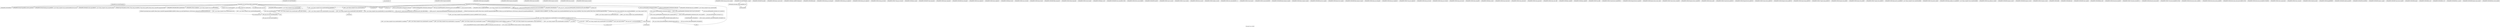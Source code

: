 digraph "Call graph: fix_nvt_sllod.ll" {
	label="Call graph: fix_nvt_sllod.ll";

	Node0x560a35549b80 [shape=record,label="{_ZN9LAMMPS_NS11FixNVTSllodC2EPNS_6LAMMPSEiPPc}"];
	Node0x560a35549b80 -> Node0x560a35514ae0;
	Node0x560a35549b80 -> Node0x560a3553fb80;
	Node0x560a35549b80 -> Node0x560a354e9be0;
	Node0x560a35549b80 -> Node0x560a354e5f80;
	Node0x560a35549b80 -> Node0x560a35580380;
	Node0x560a35549b80 -> Node0x560a354e9990;
	Node0x560a35549b80 -> Node0x560a3556caa0;
	Node0x560a35549b80 -> Node0x560a354e9b40;
	Node0x560a35549b80 -> Node0x560a354e6010;
	Node0x560a35549b80 -> Node0x560a35574920;
	Node0x560a35549b80 -> Node0x560a3554e300;
	Node0x560a35549b80 -> Node0x560a3554e5a0;
	Node0x560a35549b80 -> Node0x560a3550ac30;
	Node0x560a35549b80 -> Node0x560a354fac50;
	Node0x560a35549b80 -> Node0x560a354e6e80;
	Node0x560a35549b80 -> Node0x560a354e6c40;
	Node0x560a35549b80 -> Node0x560a354e6fb0;
	Node0x560a35549b80 -> Node0x560a354e7410;
	Node0x560a354e6010 [shape=record,label="{_ZN3fmt6v9_lmp7vformatB5cxx11ENS0_17basic_string_viewIcEENS0_17basic_format_argsINS0_20basic_format_contextINS0_8appenderEcEEEE}"];
	Node0x560a35514ae0 [shape=record,label="{_ZN9LAMMPS_NS5FixNHC2EPNS_6LAMMPSEiPPc}"];
	Node0x560a354e9990 [shape=record,label="{_ZN9LAMMPS_NS5Error3allERKNSt7__cxx1112basic_stringIcSt11char_traitsIcESaIcEEEiS8_}"];
	Node0x560a3553fb80 [shape=record,label="{_ZNSaIcEC1Ev}"];
	Node0x560a354e9be0 [shape=record,label="{_ZNSt7__cxx1112basic_stringIcSt11char_traitsIcESaIcEEC2IS3_EEPKcRKS3_}"];
	Node0x560a354e9be0 -> Node0x560a354e4ab0;
	Node0x560a354e9be0 -> Node0x560a354e7f40;
	Node0x560a354e9be0 -> Node0x560a3550ac30;
	Node0x560a354e9be0 -> Node0x560a35536260;
	Node0x560a354e9be0 -> Node0x560a35539040;
	Node0x560a355115a0 [shape=record,label="{_ZNSt6vectorIPN9LAMMPS_NS3FixESaIS2_EE3endEv}"];
	Node0x560a355115a0 -> Node0x560a35518520;
	Node0x560a355125a0 [shape=record,label="{_ZN9__gnu_cxxneIPPN9LAMMPS_NS3FixESt6vectorIS3_SaIS3_EEEEbRKNS_17__normal_iteratorIT_T0_EESD_}"];
	Node0x560a355125a0 -> Node0x560a3551a7b0;
	Node0x560a355141d0 [shape=record,label="{_ZNK9__gnu_cxx17__normal_iteratorIPPN9LAMMPS_NS3FixESt6vectorIS3_SaIS3_EEEdeEv}"];
	Node0x560a35512b40 [shape=record,label="{__gxx_personality_v0}"];
	Node0x560a35580380 [shape=record,label="{_ZNSt7__cxx1112basic_stringIcSt11char_traitsIcESaIcEED1Ev}"];
	Node0x560a3556caa0 [shape=record,label="{_ZNSaIcED1Ev}"];
	Node0x560a354e7410 [shape=record,label="{strcmp}"];
	Node0x560a354e6fb0 [shape=record,label="{_ZN9LAMMPS_NS5utils16missing_cmd_argsERKNSt7__cxx1112basic_stringIcSt11char_traitsIcESaIcEEEiS8_PNS_5ErrorE}"];
	Node0x560a354e6c40 [shape=record,label="{_ZN9LAMMPS_NS5utils7logicalEPKciS2_bPNS_6LAMMPSE}"];
	Node0x560a354fac50 [shape=record,label="{_ZN9LAMMPS_NS5utils6strdupERKNSt7__cxx1112basic_stringIcSt11char_traitsIcESaIcEEE}"];
	Node0x560a354e6e80 [shape=record,label="{_ZStplIcSt11char_traitsIcESaIcEENSt7__cxx1112basic_stringIT_T0_T1_EEOS8_PKS5_}"];
	Node0x560a354e6e80 -> Node0x560a35502160;
	Node0x560a354e6e80 -> Node0x560a35503a50;
	Node0x560a354e9b40 [shape=record,label="{_ZN9LAMMPS_NS6Modify11add_computeERKNSt7__cxx1112basic_stringIcSt11char_traitsIcESaIcEEEi}"];
	Node0x560a354e5f80 [shape=record,label="{_ZN9LAMMPS_NS5FixNHD2Ev}"];
	Node0x560a35507700 [shape=record,label="{_ZN9LAMMPS_NS11FixNVTSllod4initEv}"];
	Node0x560a35507700 -> Node0x560a35509440;
	Node0x560a35507700 -> Node0x560a3553fb80;
	Node0x560a35507700 -> Node0x560a354e9be0;
	Node0x560a35507700 -> Node0x560a35516860;
	Node0x560a35507700 -> Node0x560a355158e0;
	Node0x560a35507700 -> Node0x560a3550bb00;
	Node0x560a35507700 -> Node0x560a35580380;
	Node0x560a35507700 -> Node0x560a3556caa0;
	Node0x560a35507700 -> Node0x560a35515050;
	Node0x560a35507700 -> Node0x560a355141d0;
	Node0x560a35507700 -> Node0x560a355125a0;
	Node0x560a35507700 -> Node0x560a355115a0;
	Node0x560a35507700 -> Node0x560a355792d0;
	Node0x560a35507700 -> Node0x560a3550f3f0;
	Node0x560a35507700 -> Node0x560a354e7410;
	Node0x560a35507700 -> Node0x560a3550c4c0;
	Node0x560a35509440 [shape=record,label="{_ZN9LAMMPS_NS5FixNH4initEv}"];
	Node0x560a3550bb00 [shape=record,label="{_ZN9LAMMPS_NS5Error3allIJRPcEEEvRKNSt7__cxx1112basic_stringIcSt11char_traitsIcESaIcEEEiSB_DpOT_}"];
	Node0x560a3550bb00 -> Node0x560a355022d0;
	Node0x560a3550bb00 -> Node0x560a35517770;
	Node0x560a3550bb00 -> Node0x560a355181b0;
	Node0x560a3550c4c0 [shape=record,label="{_ZNK9LAMMPS_NS6Modify16get_fix_by_styleERKNSt7__cxx1112basic_stringIcSt11char_traitsIcESaIcEEE}"];
	Node0x560a3550f3f0 [shape=record,label="{_ZNKSt6vectorIPN9LAMMPS_NS3FixESaIS2_EE4sizeEv}"];
	Node0x560a355792d0 [shape=record,label="{_ZNSt6vectorIPN9LAMMPS_NS3FixESaIS2_EE5beginEv}"];
	Node0x560a355792d0 -> Node0x560a35518520;
	Node0x560a35562110 [shape=record,label="{_ZN9LAMMPS_NS3Fix13unpack_borderEiiPd}"];
	Node0x560a35562f00 [shape=record,label="{_ZN9LAMMPS_NS3Fix13pack_exchangeEiPd}"];
	Node0x560a35564020 [shape=record,label="{_ZN9LAMMPS_NS3Fix15unpack_exchangeEiPd}"];
	Node0x560a35564e80 [shape=record,label="{_ZN9LAMMPS_NS3Fix12pack_restartEiPd}"];
	Node0x560a355655c0 [shape=record,label="{_ZN9LAMMPS_NS3Fix14unpack_restartEii}"];
	Node0x560a355660e0 [shape=record,label="{_ZN9LAMMPS_NS3Fix12size_restartEi}"];
	Node0x560a355668c0 [shape=record,label="{_ZN9LAMMPS_NS3Fix15maxsize_restartEv}"];
	Node0x560a35567800 [shape=record,label="{_ZN9LAMMPS_NS3Fix21setup_pre_force_respaEii}"];
	Node0x560a35515050 [shape=record,label="{__dynamic_cast}"];
	Node0x560a355158e0 [shape=record,label="{_ZN9__gnu_cxx17__normal_iteratorIPPN9LAMMPS_NS3FixESt6vectorIS3_SaIS3_EEEppEv}"];
	Node0x560a35516860 [shape=record,label="{_ZNSt6vectorIPN9LAMMPS_NS3FixESaIS2_EED2Ev}"];
	Node0x560a35516860 -> Node0x560a3551be40;
	Node0x560a35516860 -> Node0x560a3551d740;
	Node0x560a35516860 -> Node0x560a3551e210;
	Node0x560a35516860 -> Node0x560a3551ee50;
	Node0x560a3551fd70 [shape=record,label="{_ZN9LAMMPS_NS11FixNVTSllod9nh_v_tempEv}"];
	Node0x560a3551fd70 -> Node0x560a355212d0;
	Node0x560a3551fd70 -> Node0x560a35521c80;
	Node0x560a355212d0 [shape=record,label="{_ZN9MathExtra20multiply_shape_shapeEPKdS1_Pd}"];
	Node0x560a355212d0 -> Node0x560a35521c80;
	Node0x560a35521c80 [shape=record,label="{llvm.fmuladd.f64}"];
	Node0x560a35522850 [shape=record,label="{_ZN9LAMMPS_NS11FixNVTSllodD2Ev}"];
	Node0x560a35522850 -> Node0x560a354e5f80;
	Node0x560a35523e30 [shape=record,label="{_ZN9LAMMPS_NS11FixNVTSllodD0Ev}"];
	Node0x560a35523e30 -> Node0x560a35522850;
	Node0x560a35523e30 -> Node0x560a35525fa0;
	Node0x560a355269d0 [shape=record,label="{_ZN9LAMMPS_NS5FixNH7setmaskEv}"];
	Node0x560a35527ec0 [shape=record,label="{_ZN9LAMMPS_NS3Fix16post_constructorEv}"];
	Node0x560a3552aad0 [shape=record,label="{_ZN9LAMMPS_NS3Fix9init_listEiPNS_9NeighListE}"];
	Node0x560a3552c950 [shape=record,label="{_ZN9LAMMPS_NS5FixNH5setupEi}"];
	Node0x560a3552e000 [shape=record,label="{_ZN9LAMMPS_NS3Fix18setup_pre_exchangeEv}"];
	Node0x560a3552f290 [shape=record,label="{_ZN9LAMMPS_NS3Fix18setup_pre_neighborEv}"];
	Node0x560a35531270 [shape=record,label="{_ZN9LAMMPS_NS3Fix19setup_post_neighborEv}"];
	Node0x560a355316f0 [shape=record,label="{_ZN9LAMMPS_NS3Fix15setup_pre_forceEi}"];
	Node0x560a35533150 [shape=record,label="{_ZN9LAMMPS_NS3Fix17setup_pre_reverseEii}"];
	Node0x560a3553d650 [shape=record,label="{_ZN9LAMMPS_NS3Fix9min_setupEi}"];
	Node0x560a3553eaf0 [shape=record,label="{_ZN9LAMMPS_NS5FixNH17initial_integrateEi}"];
	Node0x560a355421d0 [shape=record,label="{_ZN9LAMMPS_NS3Fix14post_integrateEv}"];
	Node0x560a35542e40 [shape=record,label="{_ZN9LAMMPS_NS5FixNH12pre_exchangeEv}"];
	Node0x560a35543ea0 [shape=record,label="{_ZN9LAMMPS_NS3Fix12pre_neighborEv}"];
	Node0x560a35544d10 [shape=record,label="{_ZN9LAMMPS_NS3Fix13post_neighborEv}"];
	Node0x560a35545af0 [shape=record,label="{_ZN9LAMMPS_NS3Fix9pre_forceEi}"];
	Node0x560a35546740 [shape=record,label="{_ZN9LAMMPS_NS3Fix11pre_reverseEii}"];
	Node0x560a35547320 [shape=record,label="{_ZN9LAMMPS_NS3Fix10post_forceEi}"];
	Node0x560a355480a0 [shape=record,label="{_ZN9LAMMPS_NS5FixNH15final_integrateEv}"];
	Node0x560a35549cd0 [shape=record,label="{_ZN9LAMMPS_NS3Fix15fused_integrateEi}"];
	Node0x560a3554a320 [shape=record,label="{_ZN9LAMMPS_NS3Fix11end_of_stepEv}"];
	Node0x560a3554a940 [shape=record,label="{_ZN9LAMMPS_NS3Fix8post_runEv}"];
	Node0x560a3554b780 [shape=record,label="{_ZN9LAMMPS_NS5FixNH13write_restartEP8_IO_FILE}"];
	Node0x560a35554dd0 [shape=record,label="{_ZN9LAMMPS_NS3Fix18write_restart_fileEPKc}"];
	Node0x560a35555f00 [shape=record,label="{_ZN9LAMMPS_NS5FixNH7restartEPc}"];
	Node0x560a35557700 [shape=record,label="{_ZN9LAMMPS_NS3Fix11grow_arraysEi}"];
	Node0x560a3555a240 [shape=record,label="{_ZN9LAMMPS_NS3Fix11copy_arraysEiii}"];
	Node0x560a3555b450 [shape=record,label="{_ZN9LAMMPS_NS3Fix10set_arraysEi}"];
	Node0x560a3555c8c0 [shape=record,label="{_ZN9LAMMPS_NS3Fix13update_arraysEii}"];
	Node0x560a3555d930 [shape=record,label="{_ZN9LAMMPS_NS3Fix12set_moleculeEiiiPdS1_S1_}"];
	Node0x560a3555f9c0 [shape=record,label="{_ZN9LAMMPS_NS3Fix11clear_bonusEv}"];
	Node0x560a35560da0 [shape=record,label="{_ZN9LAMMPS_NS3Fix11pack_borderEiPiPd}"];
	Node0x560a3551a7b0 [shape=record,label="{_ZNK9__gnu_cxx17__normal_iteratorIPPN9LAMMPS_NS3FixESt6vectorIS3_SaIS3_EEE4baseEv}"];
	Node0x560a3554e5a0 [shape=record,label="{llvm.experimental.noalias.scope.decl}"];
	Node0x560a355685a0 [shape=record,label="{_ZN9LAMMPS_NS5FixNH23initial_integrate_respaEiii}"];
	Node0x560a3556ad00 [shape=record,label="{_ZN9LAMMPS_NS3Fix20post_integrate_respaEii}"];
	Node0x560a3556cba0 [shape=record,label="{_ZN9LAMMPS_NS5FixNH15pre_force_respaEiii}"];
	Node0x560a3556cec0 [shape=record,label="{_ZN9LAMMPS_NS3Fix16post_force_respaEiii}"];
	Node0x560a3556d2e0 [shape=record,label="{_ZN9LAMMPS_NS5FixNH21final_integrate_respaEii}"];
	Node0x560a35503960 [shape=record,label="{_ZN9LAMMPS_NS3Fix16min_pre_exchangeEv}"];
	Node0x560a3556e160 [shape=record,label="{_ZN9LAMMPS_NS3Fix16min_pre_neighborEv}"];
	Node0x560a3556ed00 [shape=record,label="{_ZN9LAMMPS_NS3Fix17min_post_neighborEv}"];
	Node0x560a3556efc0 [shape=record,label="{_ZN9LAMMPS_NS3Fix13min_pre_forceEi}"];
	Node0x560a35570280 [shape=record,label="{_ZN9LAMMPS_NS3Fix15min_pre_reverseEii}"];
	Node0x560a35570f20 [shape=record,label="{_ZN9LAMMPS_NS3Fix14min_post_forceEi}"];
	Node0x560a35571ae0 [shape=record,label="{_ZN9LAMMPS_NS3Fix10min_energyEPd}"];
	Node0x560a35572420 [shape=record,label="{_ZN9LAMMPS_NS3Fix9min_storeEv}"];
	Node0x560a35571e30 [shape=record,label="{_ZN9LAMMPS_NS3Fix14min_clearstoreEv}"];
	Node0x560a35573eb0 [shape=record,label="{_ZN9LAMMPS_NS3Fix13min_pushstoreEv}"];
	Node0x560a35574830 [shape=record,label="{_ZN9LAMMPS_NS3Fix12min_popstoreEv}"];
	Node0x560a35575090 [shape=record,label="{_ZN9LAMMPS_NS3Fix13min_reset_refEv}"];
	Node0x560a35572310 [shape=record,label="{_ZN9LAMMPS_NS3Fix8min_stepEdPd}"];
	Node0x560a35573530 [shape=record,label="{_ZN9LAMMPS_NS3Fix9max_alphaEPd}"];
	Node0x560a35576360 [shape=record,label="{_ZN9LAMMPS_NS3Fix7min_dofEv}"];
	Node0x560a35574180 [shape=record,label="{_ZN9LAMMPS_NS3Fix17pack_forward_commEiPiPdiS1_}"];
	Node0x560a355788b0 [shape=record,label="{_ZN9LAMMPS_NS3Fix19unpack_forward_commEiiPd}"];
	Node0x560a3557fa80 [shape=record,label="{_ZN9LAMMPS_NS3Fix22pack_reverse_comm_sizeEii}"];
	Node0x560a355804c0 [shape=record,label="{_ZN9LAMMPS_NS3Fix17pack_reverse_commEiiPd}"];
	Node0x560a355806c0 [shape=record,label="{_ZN9LAMMPS_NS3Fix19unpack_reverse_commEiPiPd}"];
	Node0x560a35581530 [shape=record,label="{_ZN9LAMMPS_NS3Fix10reset_gridEv}"];
	Node0x560a355849f0 [shape=record,label="{_ZN9LAMMPS_NS3Fix17pack_forward_gridEiPviPi}"];
	Node0x560a35581440 [shape=record,label="{_ZN9LAMMPS_NS3Fix19unpack_forward_gridEiPviPi}"];
	Node0x560a35585ad0 [shape=record,label="{_ZN9LAMMPS_NS3Fix17pack_reverse_gridEiPviPi}"];
	Node0x560a355873b0 [shape=record,label="{_ZN9LAMMPS_NS3Fix19unpack_reverse_gridEiPviPi}"];
	Node0x560a35587850 [shape=record,label="{_ZN9LAMMPS_NS3Fix15pack_remap_gridEiPviPi}"];
	Node0x560a35588040 [shape=record,label="{_ZN9LAMMPS_NS3Fix17unpack_remap_gridEiPviPi}"];
	Node0x560a35587240 [shape=record,label="{_ZN9LAMMPS_NS3Fix16unpack_read_gridEiPc}"];
	Node0x560a35589390 [shape=record,label="{_ZN9LAMMPS_NS3Fix15pack_write_gridEiPv}"];
	Node0x560a35515550 [shape=record,label="{_ZN9LAMMPS_NS3Fix17unpack_write_gridEiPvPi}"];
	Node0x560a3558a610 [shape=record,label="{_ZN9LAMMPS_NS3Fix16get_grid_by_nameERKNSt7__cxx1112basic_stringIcSt11char_traitsIcESaIcEEERi}"];
	Node0x560a354f21c0 [shape=record,label="{_ZN9LAMMPS_NS3Fix17get_grid_by_indexEi}"];
	Node0x560a35546e00 [shape=record,label="{_ZN9LAMMPS_NS3Fix20get_griddata_by_nameEiRKNSt7__cxx1112basic_stringIcSt11char_traitsIcESaIcEEERi}"];
	Node0x560a3552ed20 [shape=record,label="{_ZN9LAMMPS_NS3Fix21get_griddata_by_indexEi}"];
	Node0x560a355319b0 [shape=record,label="{_ZN9LAMMPS_NS5FixNH14compute_scalarEv}"];
	Node0x560a35559510 [shape=record,label="{_ZN9LAMMPS_NS5FixNH14compute_vectorEi}"];
	Node0x560a3551beb0 [shape=record,label="{_ZN9LAMMPS_NS3Fix13compute_arrayEii}"];
	Node0x560a35556270 [shape=record,label="{_ZN9LAMMPS_NS3Fix3dofEi}"];
	Node0x560a355476d0 [shape=record,label="{_ZN9LAMMPS_NS3Fix6deformEi}"];
	Node0x560a3554be10 [shape=record,label="{_ZN9LAMMPS_NS5FixNH12reset_targetEd}"];
	Node0x560a35504d20 [shape=record,label="{_ZN9LAMMPS_NS5FixNH8reset_dtEv}"];
	Node0x560a35525040 [shape=record,label="{_ZN9LAMMPS_NS3Fix16read_data_headerEPc}"];
	Node0x560a35543ff0 [shape=record,label="{_ZN9LAMMPS_NS3Fix17read_data_sectionEPciS1_i}"];
	Node0x560a35545660 [shape=record,label="{_ZN9LAMMPS_NS3Fix20read_data_skip_linesEPc}"];
	Node0x560a355308b0 [shape=record,label="{_ZN9LAMMPS_NS3Fix17write_data_headerEP8_IO_FILEi}"];
	Node0x560a35515b60 [shape=record,label="{_ZN9LAMMPS_NS3Fix23write_data_section_sizeEiRiS1_}"];
	Node0x560a355451b0 [shape=record,label="{_ZN9LAMMPS_NS3Fix23write_data_section_packEiPPd}"];
	Node0x560a3556c070 [shape=record,label="{_ZN9LAMMPS_NS3Fix26write_data_section_keywordEiP8_IO_FILE}"];
	Node0x560a35586150 [shape=record,label="{_ZN9LAMMPS_NS3Fix18write_data_sectionEiP8_IO_FILEiPPdi}"];
	Node0x560a355493a0 [shape=record,label="{_ZN9LAMMPS_NS3Fix13zero_momentumEv}"];
	Node0x560a35518220 [shape=record,label="{_ZN9LAMMPS_NS3Fix13zero_rotationEv}"];
	Node0x560a35574f70 [shape=record,label="{_ZN9LAMMPS_NS3Fix15rebuild_specialEv}"];
	Node0x560a35579100 [shape=record,label="{_ZN9LAMMPS_NS3Fix5imageERPiRPPd}"];
	Node0x560a35559960 [shape=record,label="{_ZN9LAMMPS_NS5FixNH12modify_paramEiPPc}"];
	Node0x560a3556d560 [shape=record,label="{_ZN9LAMMPS_NS5FixNH7extractEPKcRi}"];
	Node0x560a35573880 [shape=record,label="{_ZN9LAMMPS_NS5FixNH12memory_usageEv}"];
	Node0x560a355791a0 [shape=record,label="{_ZN9LAMMPS_NS5FixNH17pack_restart_dataEPd}"];
	Node0x560a355094b0 [shape=record,label="{_ZN9LAMMPS_NS5FixNH5remapEv}"];
	Node0x560a35529610 [shape=record,label="{_ZN9LAMMPS_NS5FixNH5nve_xEv}"];
	Node0x560a3556b860 [shape=record,label="{_ZN9LAMMPS_NS5FixNH5nve_vEv}"];
	Node0x560a355471b0 [shape=record,label="{_ZN9LAMMPS_NS5FixNH10nh_v_pressEv}"];
	Node0x560a3556bc40 [shape=record,label="{_ZN9LAMMPS_NS5FixNH19compute_temp_targetEv}"];
	Node0x560a355300b0 [shape=record,label="{_ZN9LAMMPS_NS5FixNH19size_restart_globalEv}"];
	Node0x560a35525fa0 [shape=record,label="{_ZdlPv}"];
	Node0x560a354e4ab0 [shape=record,label="{_ZNSt7__cxx1112basic_stringIcSt11char_traitsIcESaIcEE13_M_local_dataEv}"];
	Node0x560a354e7f40 [shape=record,label="{_ZNSt7__cxx1112basic_stringIcSt11char_traitsIcESaIcEE12_Alloc_hiderC1EPcRKS3_}"];
	Node0x560a35536260 [shape=record,label="{_ZNSt7__cxx1112basic_stringIcSt11char_traitsIcESaIcEE12_M_constructIPKcEEvT_S8_}"];
	Node0x560a35536260 -> Node0x560a35509630;
	Node0x560a3550ac30 [shape=record,label="{_ZNSt11char_traitsIcE6lengthEPKc}"];
	Node0x560a3550ac30 -> Node0x560a354e6f40;
	Node0x560a3550ac30 -> Node0x560a354e6890;
	Node0x560a35539040 [shape=record,label="{_ZNSt7__cxx1112basic_stringIcSt11char_traitsIcESaIcEE12_Alloc_hiderD2Ev}"];
	Node0x560a35539040 -> Node0x560a354e8010;
	Node0x560a35509630 [shape=record,label="{_ZNSt7__cxx1112basic_stringIcSt11char_traitsIcESaIcEE16_M_construct_auxIPKcEEvT_S8_St12__false_type}"];
	Node0x560a35509630 -> Node0x560a3554e6f0;
	Node0x560a3554e6f0 [shape=record,label="{_ZNSt7__cxx1112basic_stringIcSt11char_traitsIcESaIcEE12_M_constructIPKcEEvT_S8_St20forward_iterator_tag}"];
	Node0x560a3554e6f0 -> Node0x560a354a0330;
	Node0x560a3554e6f0 -> Node0x560a354e8210;
	Node0x560a3554e6f0 -> Node0x560a3550d330;
	Node0x560a3554e6f0 -> Node0x560a3551ceb0;
	Node0x560a3554e6f0 -> Node0x560a3551e880;
	Node0x560a3554e6f0 -> Node0x560a3551f430;
	Node0x560a3554e6f0 -> Node0x560a35523860;
	Node0x560a3554e6f0 -> Node0x560a35571fb0;
	Node0x560a3554e6f0 -> Node0x560a35589270;
	Node0x560a3554e6f0 -> Node0x560a3551b320;
	Node0x560a3554e6f0 -> Node0x560a3551c0f0;
	Node0x560a3554e6f0 -> Node0x560a3551c170;
	Node0x560a3554e6f0 -> Node0x560a3551f630;
	Node0x560a3554e6f0 -> Node0x560a3551ee50;
	Node0x560a354a0330 [shape=record,label="{_ZN9__gnu_cxx17__is_null_pointerIKcEEbPT_}"];
	Node0x560a354e8210 [shape=record,label="{_ZSt19__throw_logic_errorPKc}"];
	Node0x560a3550d330 [shape=record,label="{_ZSt8distanceIPKcENSt15iterator_traitsIT_E15difference_typeES3_S3_}"];
	Node0x560a3550d330 -> Node0x560a35520ce0;
	Node0x560a3550d330 -> Node0x560a35520d60;
	Node0x560a3551e880 [shape=record,label="{_ZNSt7__cxx1112basic_stringIcSt11char_traitsIcESaIcEE7_M_dataEPc}"];
	Node0x560a3551ceb0 [shape=record,label="{_ZNSt7__cxx1112basic_stringIcSt11char_traitsIcESaIcEE9_M_createERmm}"];
	Node0x560a3551f430 [shape=record,label="{_ZNSt7__cxx1112basic_stringIcSt11char_traitsIcESaIcEE11_M_capacityEm}"];
	Node0x560a35571fb0 [shape=record,label="{_ZNSt7__cxx1112basic_stringIcSt11char_traitsIcESaIcEE13_S_copy_charsEPcPKcS7_}"];
	Node0x560a35523860 [shape=record,label="{_ZNKSt7__cxx1112basic_stringIcSt11char_traitsIcESaIcEE7_M_dataEv}"];
	Node0x560a35589270 [shape=record,label="{__cxa_begin_catch}"];
	Node0x560a3551b320 [shape=record,label="{_ZNSt7__cxx1112basic_stringIcSt11char_traitsIcESaIcEE10_M_disposeEv}"];
	Node0x560a3551c0f0 [shape=record,label="{__cxa_rethrow}"];
	Node0x560a3551c170 [shape=record,label="{__cxa_end_catch}"];
	Node0x560a3551ee50 [shape=record,label="{__clang_call_terminate}"];
	Node0x560a3551ee50 -> Node0x560a35589270;
	Node0x560a3551ee50 -> Node0x560a35526290;
	Node0x560a35526290 [shape=record,label="{_ZSt9terminatev}"];
	Node0x560a3551f630 [shape=record,label="{_ZNSt7__cxx1112basic_stringIcSt11char_traitsIcESaIcEE13_M_set_lengthEm}"];
	Node0x560a35520d60 [shape=record,label="{_ZSt10__distanceIPKcENSt15iterator_traitsIT_E15difference_typeES3_S3_St26random_access_iterator_tag}"];
	Node0x560a35520ce0 [shape=record,label="{_ZSt19__iterator_categoryIPKcENSt15iterator_traitsIT_E17iterator_categoryERKS3_}"];
	Node0x560a354e6f40 [shape=record,label="{_ZN9__gnu_cxx11char_traitsIcE6lengthEPKc}"];
	Node0x560a354e6f40 -> Node0x560a35576850;
	Node0x560a354e6890 [shape=record,label="{strlen}"];
	Node0x560a35576850 [shape=record,label="{_ZN9__gnu_cxx11char_traitsIcE2eqERKcS3_}"];
	Node0x560a354e8010 [shape=record,label="{_ZNSaIcED2Ev}"];
	Node0x560a35502160 [shape=record,label="{_ZNSt7__cxx1112basic_stringIcSt11char_traitsIcESaIcEE6appendEPKc}"];
	Node0x560a35503a50 [shape=record,label="{_ZNSt7__cxx1112basic_stringIcSt11char_traitsIcESaIcEEC1EOS4_}"];
	Node0x560a35574920 [shape=record,label="{_ZN3fmt6v9_lmp16make_format_argsINS0_20basic_format_contextINS0_8appenderEcEEJRPcS6_EEENS0_16format_arg_storeIT_JDpNSt9remove_cvINSt16remove_referenceIT0_E4typeEE4typeEEEEDpOSB_}"];
	Node0x560a35574920 -> Node0x560a3554e300;
	Node0x560a3554e300 [shape=record,label="{llvm.memcpy.p0.p0.i64}"];
	Node0x560a355181b0 [shape=record,label="{_ZN9LAMMPS_NS5Error4_allERKNSt7__cxx1112basic_stringIcSt11char_traitsIcESaIcEEEiN3fmt6v9_lmp17basic_string_viewIcEENSA_17basic_format_argsINSA_20basic_format_contextINSA_8appenderEcEEEE}"];
	Node0x560a355022d0 [shape=record,label="{_ZN3fmt6v9_lmp17basic_string_viewIcEC2ISt11char_traitsIcESaIcEEERKNSt7__cxx1112basic_stringIcT_T0_EE}"];
	Node0x560a355022d0 -> Node0x560a3551d0b0;
	Node0x560a355022d0 -> Node0x560a355759d0;
	Node0x560a35517770 [shape=record,label="{_ZN3fmt6v9_lmp16make_format_argsINS0_20basic_format_contextINS0_8appenderEcEEJRPcEEENS0_16format_arg_storeIT_JDpNSt9remove_cvINSt16remove_referenceIT0_E4typeEE4typeEEEEDpOSB_}"];
	Node0x560a35517770 -> Node0x560a3554e300;
	Node0x560a3551d0b0 [shape=record,label="{_ZNKSt7__cxx1112basic_stringIcSt11char_traitsIcESaIcEE4dataEv}"];
	Node0x560a355759d0 [shape=record,label="{_ZNKSt7__cxx1112basic_stringIcSt11char_traitsIcESaIcEE4sizeEv}"];
	Node0x560a3551d740 [shape=record,label="{_ZSt8_DestroyIPPN9LAMMPS_NS3FixES2_EvT_S4_RSaIT0_E}"];
	Node0x560a3551d740 -> Node0x560a355769f0;
	Node0x560a3551be40 [shape=record,label="{_ZNSt12_Vector_baseIPN9LAMMPS_NS3FixESaIS2_EE19_M_get_Tp_allocatorEv}"];
	Node0x560a3551e210 [shape=record,label="{_ZNSt12_Vector_baseIPN9LAMMPS_NS3FixESaIS2_EED2Ev}"];
	Node0x560a3551e210 -> Node0x560a35576a70;
	Node0x560a3551e210 -> Node0x560a35554600;
	Node0x560a3551e210 -> Node0x560a3551ee50;
	Node0x560a355769f0 [shape=record,label="{_ZSt8_DestroyIPPN9LAMMPS_NS3FixEEvT_S4_}"];
	Node0x560a355769f0 -> Node0x560a3554db70;
	Node0x560a3554db70 [shape=record,label="{_ZNSt12_Destroy_auxILb1EE9__destroyIPPN9LAMMPS_NS3FixEEEvT_S6_}"];
	Node0x560a35576a70 [shape=record,label="{_ZNSt12_Vector_baseIPN9LAMMPS_NS3FixESaIS2_EE13_M_deallocateEPS2_m}"];
	Node0x560a35576a70 -> Node0x560a3554dbf0;
	Node0x560a35554600 [shape=record,label="{_ZNSt12_Vector_baseIPN9LAMMPS_NS3FixESaIS2_EE12_Vector_implD2Ev}"];
	Node0x560a35554600 -> Node0x560a3559f150;
	Node0x560a3554dbf0 [shape=record,label="{_ZNSt16allocator_traitsISaIPN9LAMMPS_NS3FixEEE10deallocateERS3_PS2_m}"];
	Node0x560a3554dbf0 -> Node0x560a3559f1d0;
	Node0x560a3559f1d0 [shape=record,label="{_ZN9__gnu_cxx13new_allocatorIPN9LAMMPS_NS3FixEE10deallocateEPS3_m}"];
	Node0x560a3559f1d0 -> Node0x560a35525fa0;
	Node0x560a3559f150 [shape=record,label="{_ZNSaIPN9LAMMPS_NS3FixEED2Ev}"];
	Node0x560a3559f150 -> Node0x560a3559f250;
	Node0x560a3559f250 [shape=record,label="{_ZN9__gnu_cxx13new_allocatorIPN9LAMMPS_NS3FixEED2Ev}"];
	Node0x560a35518520 [shape=record,label="{_ZN9__gnu_cxx17__normal_iteratorIPPN9LAMMPS_NS3FixESt6vectorIS3_SaIS3_EEEC2ERKS4_}"];
}
